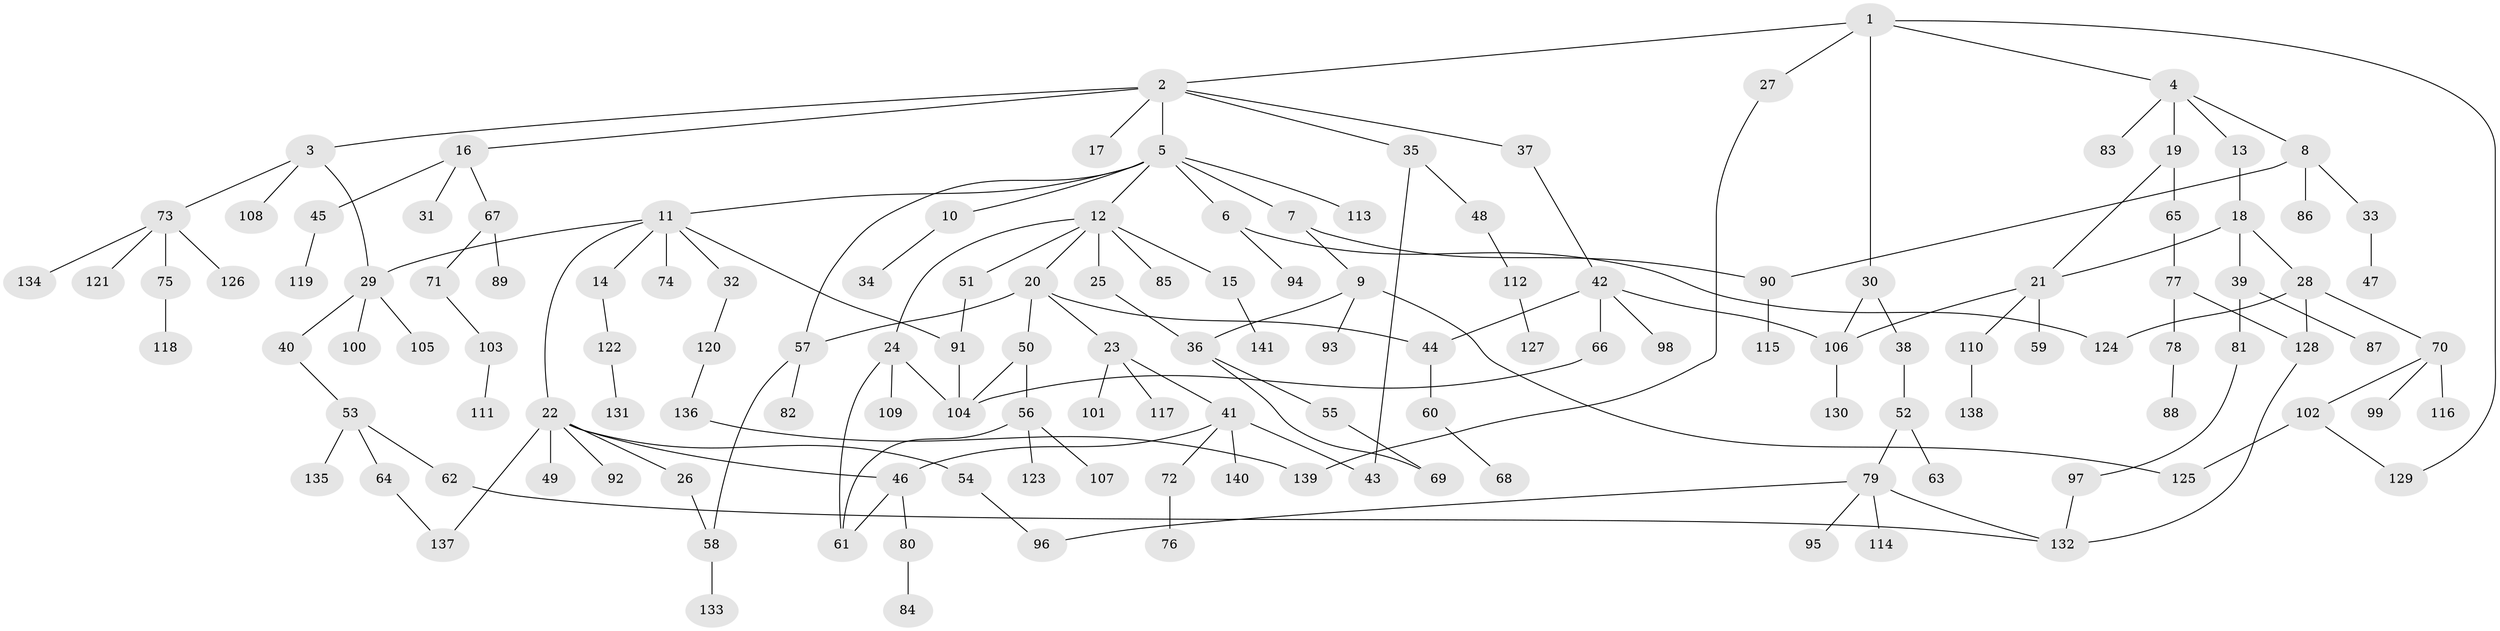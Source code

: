 // coarse degree distribution, {8: 0.010416666666666666, 9: 0.010416666666666666, 7: 0.052083333333333336, 3: 0.19791666666666666, 4: 0.09375, 5: 0.03125, 1: 0.4166666666666667, 2: 0.16666666666666666, 6: 0.020833333333333332}
// Generated by graph-tools (version 1.1) at 2025/41/03/06/25 10:41:26]
// undirected, 141 vertices, 168 edges
graph export_dot {
graph [start="1"]
  node [color=gray90,style=filled];
  1;
  2;
  3;
  4;
  5;
  6;
  7;
  8;
  9;
  10;
  11;
  12;
  13;
  14;
  15;
  16;
  17;
  18;
  19;
  20;
  21;
  22;
  23;
  24;
  25;
  26;
  27;
  28;
  29;
  30;
  31;
  32;
  33;
  34;
  35;
  36;
  37;
  38;
  39;
  40;
  41;
  42;
  43;
  44;
  45;
  46;
  47;
  48;
  49;
  50;
  51;
  52;
  53;
  54;
  55;
  56;
  57;
  58;
  59;
  60;
  61;
  62;
  63;
  64;
  65;
  66;
  67;
  68;
  69;
  70;
  71;
  72;
  73;
  74;
  75;
  76;
  77;
  78;
  79;
  80;
  81;
  82;
  83;
  84;
  85;
  86;
  87;
  88;
  89;
  90;
  91;
  92;
  93;
  94;
  95;
  96;
  97;
  98;
  99;
  100;
  101;
  102;
  103;
  104;
  105;
  106;
  107;
  108;
  109;
  110;
  111;
  112;
  113;
  114;
  115;
  116;
  117;
  118;
  119;
  120;
  121;
  122;
  123;
  124;
  125;
  126;
  127;
  128;
  129;
  130;
  131;
  132;
  133;
  134;
  135;
  136;
  137;
  138;
  139;
  140;
  141;
  1 -- 2;
  1 -- 4;
  1 -- 27;
  1 -- 30;
  1 -- 129;
  2 -- 3;
  2 -- 5;
  2 -- 16;
  2 -- 17;
  2 -- 35;
  2 -- 37;
  3 -- 29;
  3 -- 73;
  3 -- 108;
  4 -- 8;
  4 -- 13;
  4 -- 19;
  4 -- 83;
  5 -- 6;
  5 -- 7;
  5 -- 10;
  5 -- 11;
  5 -- 12;
  5 -- 113;
  5 -- 57;
  6 -- 94;
  6 -- 124;
  7 -- 9;
  7 -- 90;
  8 -- 33;
  8 -- 86;
  8 -- 90;
  9 -- 93;
  9 -- 36;
  9 -- 125;
  10 -- 34;
  11 -- 14;
  11 -- 22;
  11 -- 32;
  11 -- 74;
  11 -- 91;
  11 -- 29;
  12 -- 15;
  12 -- 20;
  12 -- 24;
  12 -- 25;
  12 -- 51;
  12 -- 85;
  13 -- 18;
  14 -- 122;
  15 -- 141;
  16 -- 31;
  16 -- 45;
  16 -- 67;
  18 -- 28;
  18 -- 39;
  18 -- 21;
  19 -- 21;
  19 -- 65;
  20 -- 23;
  20 -- 50;
  20 -- 57;
  20 -- 44;
  21 -- 59;
  21 -- 110;
  21 -- 106;
  22 -- 26;
  22 -- 49;
  22 -- 54;
  22 -- 92;
  22 -- 46;
  22 -- 137;
  23 -- 41;
  23 -- 101;
  23 -- 117;
  24 -- 109;
  24 -- 61;
  24 -- 104;
  25 -- 36;
  26 -- 58;
  27 -- 139;
  28 -- 70;
  28 -- 124;
  28 -- 128;
  29 -- 40;
  29 -- 100;
  29 -- 105;
  30 -- 38;
  30 -- 106;
  32 -- 120;
  33 -- 47;
  35 -- 48;
  35 -- 43;
  36 -- 55;
  36 -- 69;
  37 -- 42;
  38 -- 52;
  39 -- 81;
  39 -- 87;
  40 -- 53;
  41 -- 43;
  41 -- 46;
  41 -- 72;
  41 -- 140;
  42 -- 44;
  42 -- 66;
  42 -- 98;
  42 -- 106;
  44 -- 60;
  45 -- 119;
  46 -- 61;
  46 -- 80;
  48 -- 112;
  50 -- 56;
  50 -- 104;
  51 -- 91;
  52 -- 63;
  52 -- 79;
  53 -- 62;
  53 -- 64;
  53 -- 135;
  54 -- 96;
  55 -- 69;
  56 -- 107;
  56 -- 123;
  56 -- 61;
  57 -- 58;
  57 -- 82;
  58 -- 133;
  60 -- 68;
  62 -- 132;
  64 -- 137;
  65 -- 77;
  66 -- 104;
  67 -- 71;
  67 -- 89;
  70 -- 99;
  70 -- 102;
  70 -- 116;
  71 -- 103;
  72 -- 76;
  73 -- 75;
  73 -- 121;
  73 -- 126;
  73 -- 134;
  75 -- 118;
  77 -- 78;
  77 -- 128;
  78 -- 88;
  79 -- 95;
  79 -- 96;
  79 -- 114;
  79 -- 132;
  80 -- 84;
  81 -- 97;
  90 -- 115;
  91 -- 104;
  97 -- 132;
  102 -- 125;
  102 -- 129;
  103 -- 111;
  106 -- 130;
  110 -- 138;
  112 -- 127;
  120 -- 136;
  122 -- 131;
  128 -- 132;
  136 -- 139;
}
